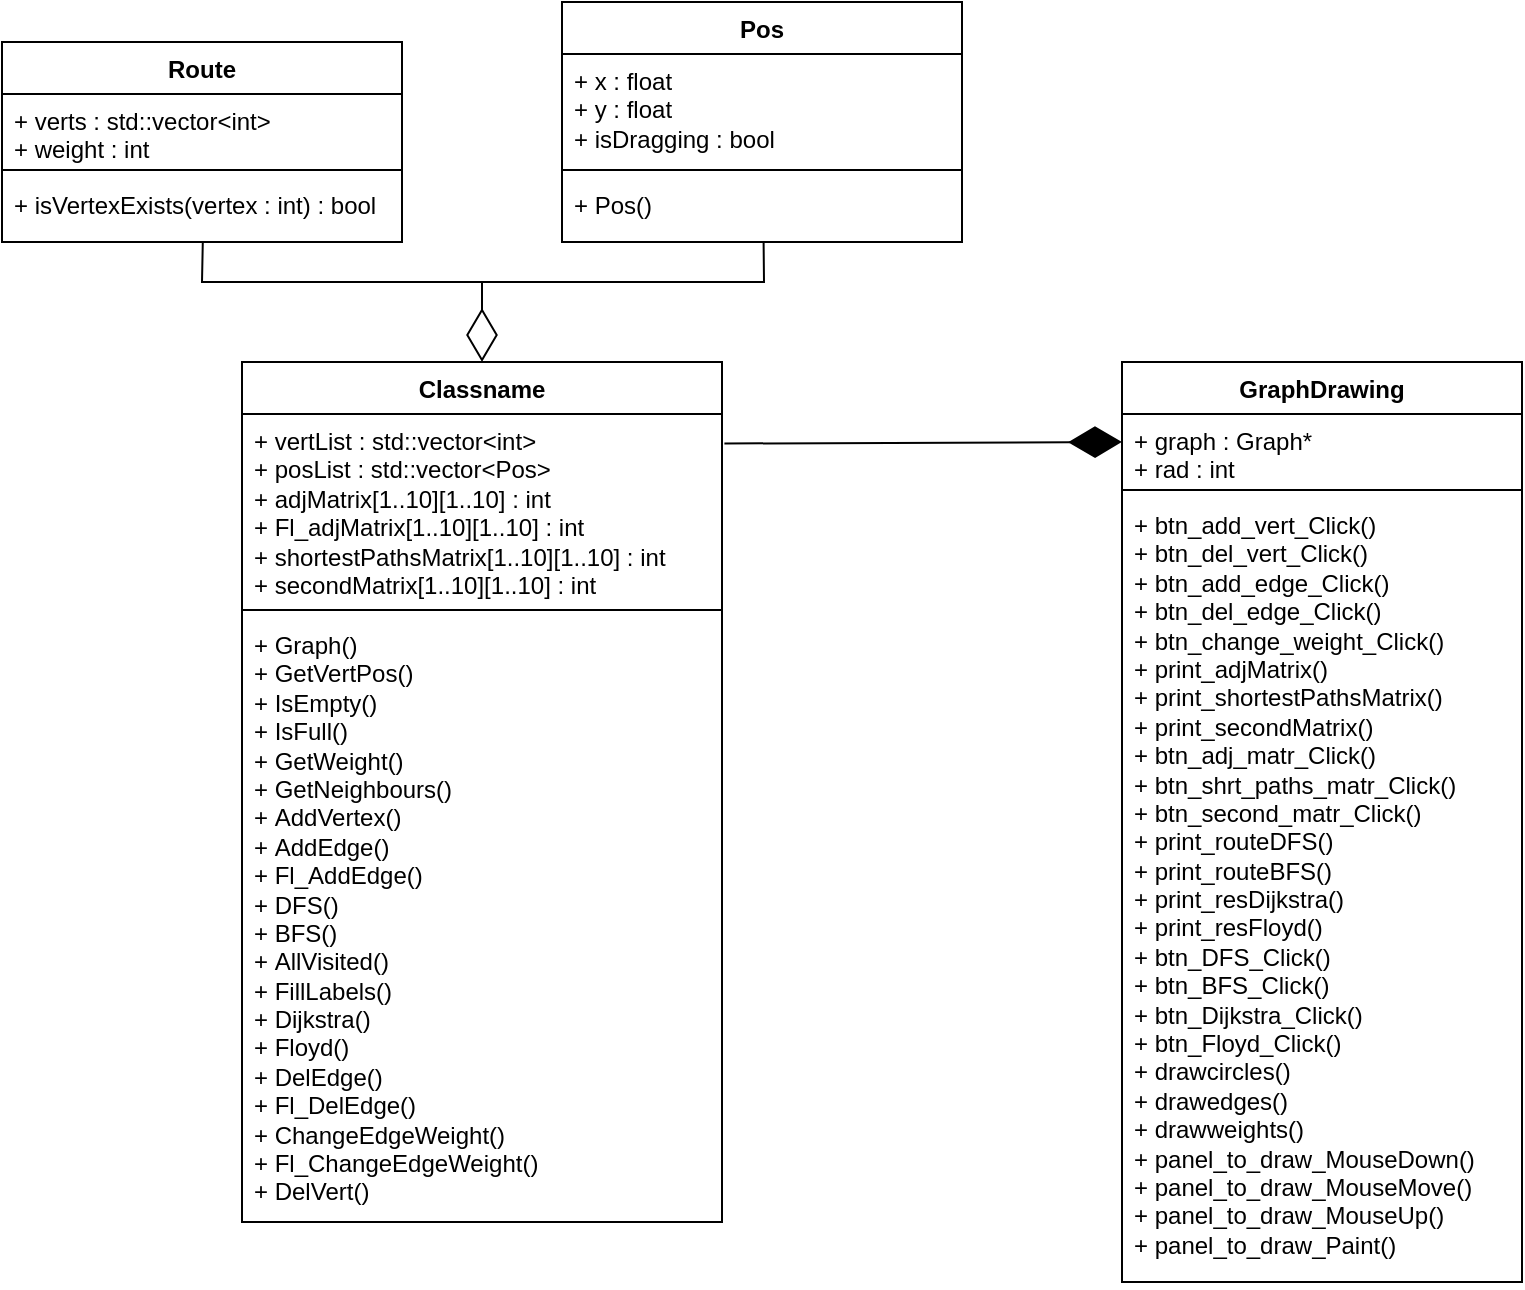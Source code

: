 <mxfile version="25.0.2">
  <diagram name="Страница — 1" id="v_iZkiyJLCGRYeuv2oCK">
    <mxGraphModel dx="2440" dy="896" grid="1" gridSize="10" guides="1" tooltips="1" connect="1" arrows="1" fold="1" page="1" pageScale="1" pageWidth="827" pageHeight="1169" math="0" shadow="0">
      <root>
        <mxCell id="0" />
        <mxCell id="1" parent="0" />
        <mxCell id="af6BdQ3TGv_x59G4Es6x-1" value="Route" style="swimlane;fontStyle=1;align=center;verticalAlign=top;childLayout=stackLayout;horizontal=1;startSize=26;horizontalStack=0;resizeParent=1;resizeParentMax=0;resizeLast=0;collapsible=1;marginBottom=0;whiteSpace=wrap;html=1;" vertex="1" parent="1">
          <mxGeometry x="-40" y="80" width="200" height="100" as="geometry" />
        </mxCell>
        <mxCell id="af6BdQ3TGv_x59G4Es6x-2" value="+ verts : std::vector&amp;lt;int&amp;gt;&lt;div&gt;+ weight :&amp;nbsp;&lt;span style=&quot;background-color: initial;&quot;&gt;int&lt;/span&gt;&lt;span style=&quot;background-color: initial;&quot;&gt;&amp;nbsp;&lt;/span&gt;&lt;/div&gt;" style="text;strokeColor=none;fillColor=none;align=left;verticalAlign=top;spacingLeft=4;spacingRight=4;overflow=hidden;rotatable=0;points=[[0,0.5],[1,0.5]];portConstraint=eastwest;whiteSpace=wrap;html=1;" vertex="1" parent="af6BdQ3TGv_x59G4Es6x-1">
          <mxGeometry y="26" width="200" height="34" as="geometry" />
        </mxCell>
        <mxCell id="af6BdQ3TGv_x59G4Es6x-3" value="" style="line;strokeWidth=1;fillColor=none;align=left;verticalAlign=middle;spacingTop=-1;spacingLeft=3;spacingRight=3;rotatable=0;labelPosition=right;points=[];portConstraint=eastwest;strokeColor=inherit;" vertex="1" parent="af6BdQ3TGv_x59G4Es6x-1">
          <mxGeometry y="60" width="200" height="8" as="geometry" />
        </mxCell>
        <mxCell id="af6BdQ3TGv_x59G4Es6x-4" value="&lt;div&gt;+ isVertexExists(vertex :&amp;nbsp;&lt;span style=&quot;background-color: initial;&quot;&gt;int&lt;/span&gt;&lt;span style=&quot;background-color: initial;&quot;&gt;) :&amp;nbsp;&lt;/span&gt;&lt;span style=&quot;background-color: initial;&quot;&gt;bool&lt;/span&gt;&lt;/div&gt;&lt;div&gt;&lt;br&gt;&lt;/div&gt;&lt;div&gt;&lt;br&gt;&lt;/div&gt;&lt;div&gt;&lt;br&gt;&lt;/div&gt;&lt;div&gt;&lt;br&gt;&lt;/div&gt;&lt;div&gt;&lt;br&gt;&lt;/div&gt;&lt;div&gt;&lt;br&gt;&lt;/div&gt;&lt;div&gt;&lt;br&gt;&lt;/div&gt;&lt;div&gt;&lt;br&gt;&lt;/div&gt;&lt;div&gt;&lt;br&gt;&lt;/div&gt;" style="text;strokeColor=none;fillColor=none;align=left;verticalAlign=top;spacingLeft=4;spacingRight=4;overflow=hidden;rotatable=0;points=[[0,0.5],[1,0.5]];portConstraint=eastwest;whiteSpace=wrap;html=1;" vertex="1" parent="af6BdQ3TGv_x59G4Es6x-1">
          <mxGeometry y="68" width="200" height="32" as="geometry" />
        </mxCell>
        <mxCell id="af6BdQ3TGv_x59G4Es6x-5" value="Pos" style="swimlane;fontStyle=1;align=center;verticalAlign=top;childLayout=stackLayout;horizontal=1;startSize=26;horizontalStack=0;resizeParent=1;resizeParentMax=0;resizeLast=0;collapsible=1;marginBottom=0;whiteSpace=wrap;html=1;" vertex="1" parent="1">
          <mxGeometry x="240" y="60" width="200" height="120" as="geometry" />
        </mxCell>
        <mxCell id="af6BdQ3TGv_x59G4Es6x-6" value="&lt;div&gt;+ x :&amp;nbsp;&lt;span style=&quot;background-color: initial;&quot;&gt;float&lt;/span&gt;&lt;span style=&quot;background-color: initial;&quot;&gt;&amp;nbsp;&lt;/span&gt;&lt;/div&gt;&lt;div&gt;+ y :&amp;nbsp;&lt;span style=&quot;background-color: initial;&quot;&gt;float&lt;/span&gt;&lt;span style=&quot;background-color: initial;&quot;&gt;&amp;nbsp;&lt;/span&gt;&lt;/div&gt;&lt;div&gt;+ isDragging :&amp;nbsp;&lt;span style=&quot;background-color: initial;&quot;&gt;bool&lt;/span&gt;&lt;span style=&quot;background-color: initial;&quot;&gt;&amp;nbsp;&lt;/span&gt;&lt;/div&gt;" style="text;strokeColor=none;fillColor=none;align=left;verticalAlign=top;spacingLeft=4;spacingRight=4;overflow=hidden;rotatable=0;points=[[0,0.5],[1,0.5]];portConstraint=eastwest;whiteSpace=wrap;html=1;" vertex="1" parent="af6BdQ3TGv_x59G4Es6x-5">
          <mxGeometry y="26" width="200" height="54" as="geometry" />
        </mxCell>
        <mxCell id="af6BdQ3TGv_x59G4Es6x-7" value="" style="line;strokeWidth=1;fillColor=none;align=left;verticalAlign=middle;spacingTop=-1;spacingLeft=3;spacingRight=3;rotatable=0;labelPosition=right;points=[];portConstraint=eastwest;strokeColor=inherit;" vertex="1" parent="af6BdQ3TGv_x59G4Es6x-5">
          <mxGeometry y="80" width="200" height="8" as="geometry" />
        </mxCell>
        <mxCell id="af6BdQ3TGv_x59G4Es6x-8" value="&lt;div&gt;+ Pos()&lt;br&gt;&lt;/div&gt;" style="text;strokeColor=none;fillColor=none;align=left;verticalAlign=top;spacingLeft=4;spacingRight=4;overflow=hidden;rotatable=0;points=[[0,0.5],[1,0.5]];portConstraint=eastwest;whiteSpace=wrap;html=1;" vertex="1" parent="af6BdQ3TGv_x59G4Es6x-5">
          <mxGeometry y="88" width="200" height="32" as="geometry" />
        </mxCell>
        <mxCell id="af6BdQ3TGv_x59G4Es6x-9" value="" style="endArrow=diamondThin;endFill=0;endSize=24;html=1;rounded=0;entryX=0.5;entryY=0;entryDx=0;entryDy=0;" edge="1" parent="1" target="af6BdQ3TGv_x59G4Es6x-12">
          <mxGeometry width="160" relative="1" as="geometry">
            <mxPoint x="200" y="200" as="sourcePoint" />
            <mxPoint x="200" y="240" as="targetPoint" />
          </mxGeometry>
        </mxCell>
        <mxCell id="af6BdQ3TGv_x59G4Es6x-10" value="" style="endArrow=none;html=1;rounded=0;entryX=0.504;entryY=0.996;entryDx=0;entryDy=0;entryPerimeter=0;" edge="1" parent="1" target="af6BdQ3TGv_x59G4Es6x-8">
          <mxGeometry width="50" height="50" relative="1" as="geometry">
            <mxPoint x="200" y="200" as="sourcePoint" />
            <mxPoint x="270" y="150" as="targetPoint" />
            <Array as="points">
              <mxPoint x="341" y="200" />
            </Array>
          </mxGeometry>
        </mxCell>
        <mxCell id="af6BdQ3TGv_x59G4Es6x-11" value="" style="endArrow=none;html=1;rounded=0;exitX=0.502;exitY=0.996;exitDx=0;exitDy=0;exitPerimeter=0;" edge="1" parent="1" source="af6BdQ3TGv_x59G4Es6x-4">
          <mxGeometry width="50" height="50" relative="1" as="geometry">
            <mxPoint x="50" y="260" as="sourcePoint" />
            <mxPoint x="200" y="200" as="targetPoint" />
            <Array as="points">
              <mxPoint x="60" y="200" />
            </Array>
          </mxGeometry>
        </mxCell>
        <mxCell id="af6BdQ3TGv_x59G4Es6x-12" value="Classname" style="swimlane;fontStyle=1;align=center;verticalAlign=top;childLayout=stackLayout;horizontal=1;startSize=26;horizontalStack=0;resizeParent=1;resizeParentMax=0;resizeLast=0;collapsible=1;marginBottom=0;whiteSpace=wrap;html=1;" vertex="1" parent="1">
          <mxGeometry x="80" y="240" width="240" height="430" as="geometry" />
        </mxCell>
        <mxCell id="af6BdQ3TGv_x59G4Es6x-13" value="&lt;div&gt;+ vertList :&amp;nbsp;&lt;span style=&quot;background-color: initial;&quot;&gt;std::vector&amp;lt;int&amp;gt;&lt;/span&gt;&lt;span style=&quot;background-color: initial;&quot;&gt;&amp;nbsp;&lt;/span&gt;&lt;/div&gt;&lt;div&gt;+ posList :&amp;nbsp;&lt;span style=&quot;background-color: initial;&quot;&gt;std::vector&amp;lt;Pos&amp;gt;&lt;/span&gt;&lt;span style=&quot;background-color: initial;&quot;&gt;&amp;nbsp;&lt;/span&gt;&lt;/div&gt;&lt;div&gt;&lt;span style=&quot;background-color: initial;&quot;&gt;+ adjMatrix[1..10][1..10] :&amp;nbsp;&lt;/span&gt;&lt;span style=&quot;background-color: initial;&quot;&gt;int&lt;/span&gt;&lt;/div&gt;&lt;div&gt;&lt;span style=&quot;background-color: initial;&quot;&gt;+ Fl_adjMatrix[1..10][1..10] :&amp;nbsp;&lt;/span&gt;&lt;span style=&quot;background-color: initial;&quot;&gt;int&lt;/span&gt;&lt;/div&gt;&lt;div&gt;&lt;span style=&quot;background-color: initial;&quot;&gt;+ shortestPathsMatrix[1..10][1..10] :&amp;nbsp;&lt;/span&gt;&lt;span style=&quot;background-color: initial;&quot;&gt;int&lt;/span&gt;&lt;span style=&quot;background-color: initial;&quot;&gt;&lt;br&gt;&lt;/span&gt;&lt;/div&gt;&lt;div&gt;&lt;span style=&quot;background-color: initial;&quot;&gt;+ secondMatrix[1..10][1..10] :&amp;nbsp;&lt;/span&gt;&lt;span style=&quot;background-color: initial;&quot;&gt;int&lt;/span&gt;&lt;span style=&quot;background-color: initial;&quot;&gt;&lt;br&gt;&lt;/span&gt;&lt;/div&gt;" style="text;strokeColor=none;fillColor=none;align=left;verticalAlign=top;spacingLeft=4;spacingRight=4;overflow=hidden;rotatable=0;points=[[0,0.5],[1,0.5]];portConstraint=eastwest;whiteSpace=wrap;html=1;" vertex="1" parent="af6BdQ3TGv_x59G4Es6x-12">
          <mxGeometry y="26" width="240" height="94" as="geometry" />
        </mxCell>
        <mxCell id="af6BdQ3TGv_x59G4Es6x-14" value="" style="line;strokeWidth=1;fillColor=none;align=left;verticalAlign=middle;spacingTop=-1;spacingLeft=3;spacingRight=3;rotatable=0;labelPosition=right;points=[];portConstraint=eastwest;strokeColor=inherit;" vertex="1" parent="af6BdQ3TGv_x59G4Es6x-12">
          <mxGeometry y="120" width="240" height="8" as="geometry" />
        </mxCell>
        <mxCell id="af6BdQ3TGv_x59G4Es6x-15" value="+&amp;nbsp;Graph()&lt;div&gt;+&amp;nbsp;GetVertPos()&lt;/div&gt;&lt;div&gt;+&amp;nbsp;IsEmpty()&lt;/div&gt;&lt;div&gt;+&amp;nbsp;IsFull()&lt;/div&gt;&lt;div&gt;+&amp;nbsp;GetWeight()&lt;/div&gt;&lt;div&gt;+&amp;nbsp;GetNeighbours()&lt;/div&gt;&lt;div&gt;+&amp;nbsp;AddVertex()&lt;/div&gt;&lt;div&gt;+&amp;nbsp;AddEdge()&lt;/div&gt;&lt;div&gt;+&amp;nbsp;Fl_AddEdge()&lt;/div&gt;&lt;div&gt;+&amp;nbsp;DFS()&lt;/div&gt;&lt;div&gt;+&amp;nbsp;BFS()&lt;/div&gt;&lt;div&gt;+&amp;nbsp;AllVisited()&lt;/div&gt;&lt;div&gt;+&amp;nbsp;FillLabels()&lt;/div&gt;&lt;div&gt;+&amp;nbsp;Dijkstra()&lt;/div&gt;&lt;div&gt;+&amp;nbsp;Floyd()&lt;/div&gt;&lt;div&gt;+&amp;nbsp;DelEdge()&lt;/div&gt;&lt;div&gt;+&amp;nbsp;Fl_DelEdge()&lt;/div&gt;&lt;div&gt;+&amp;nbsp;ChangeEdgeWeight()&lt;/div&gt;&lt;div&gt;+&amp;nbsp;Fl_ChangeEdgeWeight()&lt;/div&gt;&lt;div&gt;+&amp;nbsp;DelVert()&lt;/div&gt;" style="text;strokeColor=none;fillColor=none;align=left;verticalAlign=top;spacingLeft=4;spacingRight=4;overflow=hidden;rotatable=0;points=[[0,0.5],[1,0.5]];portConstraint=eastwest;whiteSpace=wrap;html=1;" vertex="1" parent="af6BdQ3TGv_x59G4Es6x-12">
          <mxGeometry y="128" width="240" height="302" as="geometry" />
        </mxCell>
        <mxCell id="af6BdQ3TGv_x59G4Es6x-16" value="GraphDrawing" style="swimlane;fontStyle=1;align=center;verticalAlign=top;childLayout=stackLayout;horizontal=1;startSize=26;horizontalStack=0;resizeParent=1;resizeParentMax=0;resizeLast=0;collapsible=1;marginBottom=0;whiteSpace=wrap;html=1;" vertex="1" parent="1">
          <mxGeometry x="520" y="240" width="200" height="460" as="geometry" />
        </mxCell>
        <mxCell id="af6BdQ3TGv_x59G4Es6x-17" value="+ graph : Graph*&lt;div&gt;+ rad :&amp;nbsp;&lt;span style=&quot;background-color: initial;&quot;&gt;int&lt;/span&gt;&lt;span style=&quot;background-color: initial;&quot;&gt;&amp;nbsp;&lt;/span&gt;&lt;/div&gt;" style="text;strokeColor=none;fillColor=none;align=left;verticalAlign=top;spacingLeft=4;spacingRight=4;overflow=hidden;rotatable=0;points=[[0,0.5],[1,0.5]];portConstraint=eastwest;whiteSpace=wrap;html=1;" vertex="1" parent="af6BdQ3TGv_x59G4Es6x-16">
          <mxGeometry y="26" width="200" height="34" as="geometry" />
        </mxCell>
        <mxCell id="af6BdQ3TGv_x59G4Es6x-18" value="" style="line;strokeWidth=1;fillColor=none;align=left;verticalAlign=middle;spacingTop=-1;spacingLeft=3;spacingRight=3;rotatable=0;labelPosition=right;points=[];portConstraint=eastwest;strokeColor=inherit;" vertex="1" parent="af6BdQ3TGv_x59G4Es6x-16">
          <mxGeometry y="60" width="200" height="8" as="geometry" />
        </mxCell>
        <mxCell id="af6BdQ3TGv_x59G4Es6x-19" value="+&amp;nbsp;btn_add_vert_Click()&lt;div&gt;+&amp;nbsp;btn_del_vert_Click()&lt;/div&gt;&lt;div&gt;+&amp;nbsp;btn_add_edge_Click()&lt;/div&gt;&lt;div&gt;+&amp;nbsp;btn_del_edge_Click()&lt;/div&gt;&lt;div&gt;+&amp;nbsp;btn_change_weight_Click()&lt;/div&gt;&lt;div&gt;+ print_adjMatrix()&lt;/div&gt;&lt;div&gt;+&amp;nbsp;print_shortestPathsMatrix()&lt;/div&gt;&lt;div&gt;+&amp;nbsp;print_secondMatrix()&lt;/div&gt;&lt;div&gt;+&amp;nbsp;btn_adj_matr_Click()&lt;/div&gt;&lt;div&gt;+&amp;nbsp;btn_shrt_paths_matr_Click()&lt;/div&gt;&lt;div&gt;+&amp;nbsp;btn_second_matr_Click()&lt;/div&gt;&lt;div&gt;+&amp;nbsp;print_routeDFS()&lt;/div&gt;&lt;div&gt;+&amp;nbsp;print_routeBFS()&lt;/div&gt;&lt;div&gt;+&amp;nbsp;print_resDijkstra()&lt;/div&gt;&lt;div&gt;+&amp;nbsp;print_resFloyd()&lt;/div&gt;&lt;div&gt;+&amp;nbsp;btn_DFS_Click()&lt;/div&gt;&lt;div&gt;+&amp;nbsp;btn_BFS_Click()&lt;/div&gt;&lt;div&gt;+&amp;nbsp;btn_Dijkstra_Click()&lt;/div&gt;&lt;div&gt;+&amp;nbsp;btn_Floyd_Click()&lt;/div&gt;&lt;div&gt;+&amp;nbsp;drawcircles()&lt;/div&gt;&lt;div&gt;+&amp;nbsp;drawedges()&lt;/div&gt;&lt;div&gt;+&amp;nbsp;drawweights()&lt;/div&gt;&lt;div&gt;+&amp;nbsp;panel_to_draw_MouseDown()&lt;/div&gt;&lt;div&gt;+&amp;nbsp;panel_to_draw_MouseMove()&lt;/div&gt;&lt;div&gt;+&amp;nbsp;panel_to_draw_MouseUp()&lt;/div&gt;&lt;div&gt;+&amp;nbsp;panel_to_draw_Paint()&lt;/div&gt;" style="text;strokeColor=none;fillColor=none;align=left;verticalAlign=top;spacingLeft=4;spacingRight=4;overflow=hidden;rotatable=0;points=[[0,0.5],[1,0.5]];portConstraint=eastwest;whiteSpace=wrap;html=1;" vertex="1" parent="af6BdQ3TGv_x59G4Es6x-16">
          <mxGeometry y="68" width="200" height="392" as="geometry" />
        </mxCell>
        <mxCell id="af6BdQ3TGv_x59G4Es6x-20" value="" style="endArrow=diamondThin;endFill=1;endSize=24;html=1;rounded=0;exitX=1.005;exitY=0.157;exitDx=0;exitDy=0;exitPerimeter=0;" edge="1" parent="1" source="af6BdQ3TGv_x59G4Es6x-13">
          <mxGeometry width="160" relative="1" as="geometry">
            <mxPoint x="360" y="280" as="sourcePoint" />
            <mxPoint x="520" y="280" as="targetPoint" />
          </mxGeometry>
        </mxCell>
      </root>
    </mxGraphModel>
  </diagram>
</mxfile>

